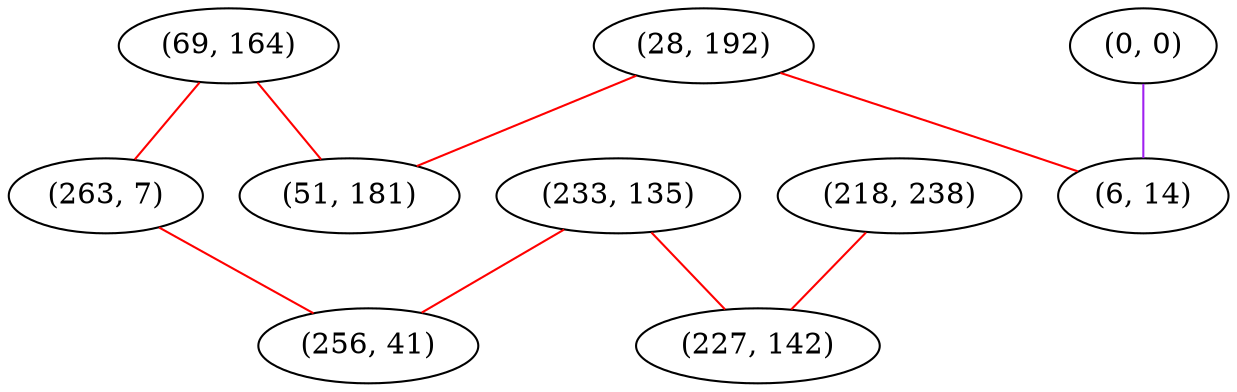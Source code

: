 graph "" {
"(69, 164)";
"(218, 238)";
"(263, 7)";
"(233, 135)";
"(0, 0)";
"(28, 192)";
"(256, 41)";
"(6, 14)";
"(227, 142)";
"(51, 181)";
"(69, 164)" -- "(263, 7)"  [color=red, key=0, weight=1];
"(69, 164)" -- "(51, 181)"  [color=red, key=0, weight=1];
"(218, 238)" -- "(227, 142)"  [color=red, key=0, weight=1];
"(263, 7)" -- "(256, 41)"  [color=red, key=0, weight=1];
"(233, 135)" -- "(256, 41)"  [color=red, key=0, weight=1];
"(233, 135)" -- "(227, 142)"  [color=red, key=0, weight=1];
"(0, 0)" -- "(6, 14)"  [color=purple, key=0, weight=4];
"(28, 192)" -- "(51, 181)"  [color=red, key=0, weight=1];
"(28, 192)" -- "(6, 14)"  [color=red, key=0, weight=1];
}
